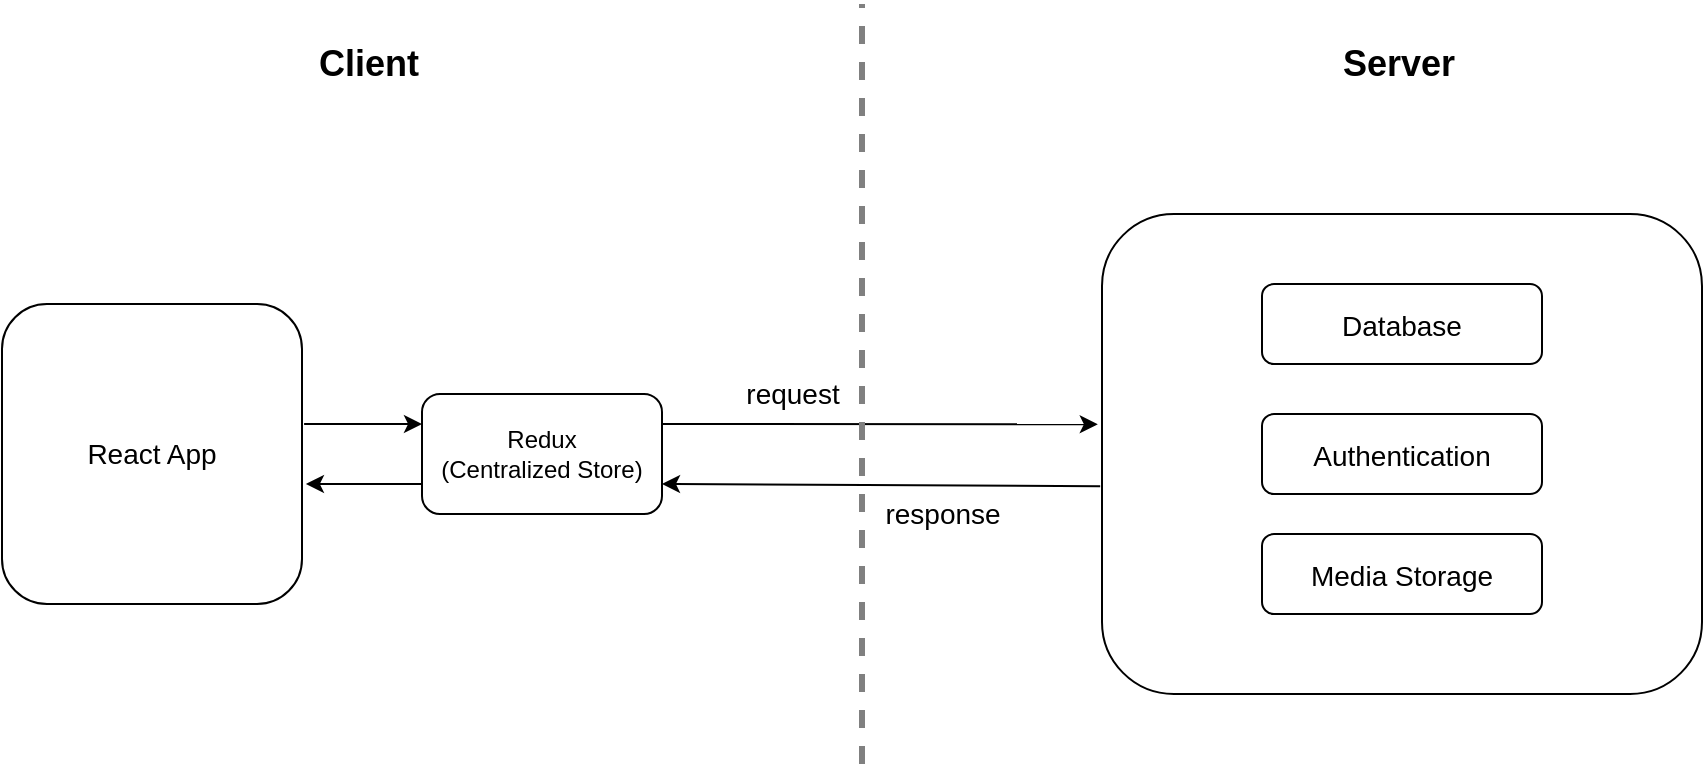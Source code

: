 <mxfile version="16.1.2" type="device"><diagram id="HnT_l61kUSEr2lYs_kN2" name="Page-1"><mxGraphModel dx="1170" dy="1156" grid="1" gridSize="10" guides="1" tooltips="1" connect="1" arrows="1" fold="1" page="1" pageScale="1" pageWidth="1100" pageHeight="850" math="0" shadow="0"><root><mxCell id="0"/><mxCell id="1" parent="0"/><mxCell id="nnwNNMWj7_Qr2OEtnXwH-1" value="&lt;font style=&quot;font-size: 14px&quot;&gt;React App&lt;/font&gt;" style="rounded=1;whiteSpace=wrap;html=1;" vertex="1" parent="1"><mxGeometry x="110" y="310" width="150" height="150" as="geometry"/></mxCell><mxCell id="nnwNNMWj7_Qr2OEtnXwH-3" style="rounded=0;orthogonalLoop=1;jettySize=auto;html=1;exitX=0;exitY=0.25;exitDx=0;exitDy=0;entryX=1.007;entryY=0.4;entryDx=0;entryDy=0;entryPerimeter=0;startArrow=classic;startFill=1;endArrow=none;endFill=0;" edge="1" parent="1" source="nnwNNMWj7_Qr2OEtnXwH-2" target="nnwNNMWj7_Qr2OEtnXwH-1"><mxGeometry relative="1" as="geometry"/></mxCell><mxCell id="nnwNNMWj7_Qr2OEtnXwH-4" style="rounded=0;orthogonalLoop=1;jettySize=auto;html=1;exitX=0;exitY=0.75;exitDx=0;exitDy=0;entryX=1.013;entryY=0.6;entryDx=0;entryDy=0;entryPerimeter=0;" edge="1" parent="1" source="nnwNNMWj7_Qr2OEtnXwH-2" target="nnwNNMWj7_Qr2OEtnXwH-1"><mxGeometry relative="1" as="geometry"/></mxCell><mxCell id="nnwNNMWj7_Qr2OEtnXwH-12" style="rounded=0;orthogonalLoop=1;jettySize=auto;html=1;exitX=1;exitY=0.25;exitDx=0;exitDy=0;entryX=-0.007;entryY=0.438;entryDx=0;entryDy=0;entryPerimeter=0;fontSize=18;startArrow=none;startFill=0;endArrow=classic;endFill=1;strokeColor=#000000;strokeWidth=1;" edge="1" parent="1" source="nnwNNMWj7_Qr2OEtnXwH-2" target="nnwNNMWj7_Qr2OEtnXwH-7"><mxGeometry relative="1" as="geometry"/></mxCell><mxCell id="nnwNNMWj7_Qr2OEtnXwH-13" style="edgeStyle=none;rounded=0;orthogonalLoop=1;jettySize=auto;html=1;exitX=1;exitY=0.75;exitDx=0;exitDy=0;entryX=-0.003;entryY=0.567;entryDx=0;entryDy=0;entryPerimeter=0;fontSize=18;startArrow=classic;startFill=1;endArrow=none;endFill=0;strokeColor=#000000;strokeWidth=1;" edge="1" parent="1" source="nnwNNMWj7_Qr2OEtnXwH-2" target="nnwNNMWj7_Qr2OEtnXwH-7"><mxGeometry relative="1" as="geometry"/></mxCell><mxCell id="nnwNNMWj7_Qr2OEtnXwH-2" value="Redux&lt;br&gt;(Centralized Store)" style="rounded=1;whiteSpace=wrap;html=1;" vertex="1" parent="1"><mxGeometry x="320" y="355" width="120" height="60" as="geometry"/></mxCell><mxCell id="nnwNNMWj7_Qr2OEtnXwH-5" value="" style="endArrow=none;dashed=1;html=1;rounded=0;strokeWidth=3;strokeColor=#808080;" edge="1" parent="1"><mxGeometry width="50" height="50" relative="1" as="geometry"><mxPoint x="540" y="540" as="sourcePoint"/><mxPoint x="540" y="160" as="targetPoint"/></mxGeometry></mxCell><mxCell id="nnwNNMWj7_Qr2OEtnXwH-6" value="&lt;b&gt;&lt;font style=&quot;font-size: 18px&quot;&gt;Client&lt;/font&gt;&lt;/b&gt;" style="text;html=1;align=center;verticalAlign=middle;resizable=0;points=[];autosize=1;strokeColor=none;fillColor=none;" vertex="1" parent="1"><mxGeometry x="258" y="180" width="70" height="20" as="geometry"/></mxCell><mxCell id="nnwNNMWj7_Qr2OEtnXwH-7" value="" style="rounded=1;whiteSpace=wrap;html=1;fontSize=18;" vertex="1" parent="1"><mxGeometry x="660" y="265" width="300" height="240" as="geometry"/></mxCell><mxCell id="nnwNNMWj7_Qr2OEtnXwH-8" value="&lt;b&gt;&lt;font style=&quot;font-size: 18px&quot;&gt;Server&lt;/font&gt;&lt;/b&gt;" style="text;html=1;align=center;verticalAlign=middle;resizable=0;points=[];autosize=1;strokeColor=none;fillColor=none;" vertex="1" parent="1"><mxGeometry x="773" y="180" width="70" height="20" as="geometry"/></mxCell><mxCell id="nnwNNMWj7_Qr2OEtnXwH-9" value="&lt;font style=&quot;font-size: 14px&quot;&gt;Database&lt;/font&gt;" style="rounded=1;whiteSpace=wrap;html=1;fontSize=18;" vertex="1" parent="1"><mxGeometry x="740" y="300" width="140" height="40" as="geometry"/></mxCell><mxCell id="nnwNNMWj7_Qr2OEtnXwH-10" value="&lt;font style=&quot;font-size: 14px&quot;&gt;Authentication&lt;/font&gt;" style="rounded=1;whiteSpace=wrap;html=1;fontSize=18;" vertex="1" parent="1"><mxGeometry x="740" y="365" width="140" height="40" as="geometry"/></mxCell><mxCell id="nnwNNMWj7_Qr2OEtnXwH-11" value="&lt;font style=&quot;font-size: 14px&quot;&gt;Media Storage&lt;/font&gt;" style="rounded=1;whiteSpace=wrap;html=1;fontSize=18;" vertex="1" parent="1"><mxGeometry x="740" y="425" width="140" height="40" as="geometry"/></mxCell><mxCell id="nnwNNMWj7_Qr2OEtnXwH-14" value="request" style="text;html=1;align=center;verticalAlign=middle;resizable=0;points=[];autosize=1;strokeColor=none;fillColor=none;fontSize=14;" vertex="1" parent="1"><mxGeometry x="475" y="345" width="60" height="20" as="geometry"/></mxCell><mxCell id="nnwNNMWj7_Qr2OEtnXwH-15" value="response" style="text;html=1;align=center;verticalAlign=middle;resizable=0;points=[];autosize=1;strokeColor=none;fillColor=none;fontSize=14;" vertex="1" parent="1"><mxGeometry x="545" y="405" width="70" height="20" as="geometry"/></mxCell></root></mxGraphModel></diagram></mxfile>